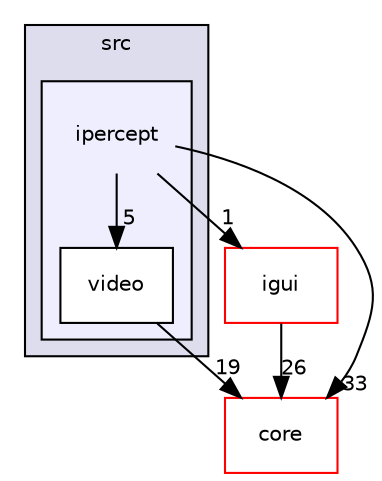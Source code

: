 digraph "F:/etc/repos/OX/src/ipercept" {
  compound=true
  node [ fontsize="10", fontname="Helvetica"];
  edge [ labelfontsize="10", labelfontname="Helvetica"];
  subgraph clusterdir_e47f67a30d4d4d4212d15d4ad651f8fe {
    graph [ bgcolor="#ddddee", pencolor="black", label="src" fontname="Helvetica", fontsize="10", URL="dir_e47f67a30d4d4d4212d15d4ad651f8fe.html"]
  subgraph clusterdir_3c8c9f34303aff1e81abf61caec58c5a {
    graph [ bgcolor="#eeeeff", pencolor="black", label="" URL="dir_3c8c9f34303aff1e81abf61caec58c5a.html"];
    dir_3c8c9f34303aff1e81abf61caec58c5a [shape=plaintext label="ipercept"];
    dir_86fee3de50417a25290c3c5975b6e302 [shape=box label="video" color="black" fillcolor="white" style="filled" URL="dir_86fee3de50417a25290c3c5975b6e302.html"];
  }
  }
  dir_f10492b040ab898fd5fad18eb0180e82 [shape=box label="igui" fillcolor="white" style="filled" color="red" URL="dir_f10492b040ab898fd5fad18eb0180e82.html"];
  dir_f4b985054fc4de7cedd74d4b3d6a239a [shape=box label="core" fillcolor="white" style="filled" color="red" URL="dir_f4b985054fc4de7cedd74d4b3d6a239a.html"];
  dir_86fee3de50417a25290c3c5975b6e302->dir_f4b985054fc4de7cedd74d4b3d6a239a [headlabel="19", labeldistance=1.5 headhref="dir_000024_000012.html"];
  dir_3c8c9f34303aff1e81abf61caec58c5a->dir_86fee3de50417a25290c3c5975b6e302 [headlabel="5", labeldistance=1.5 headhref="dir_000023_000024.html"];
  dir_3c8c9f34303aff1e81abf61caec58c5a->dir_f10492b040ab898fd5fad18eb0180e82 [headlabel="1", labeldistance=1.5 headhref="dir_000023_000013.html"];
  dir_3c8c9f34303aff1e81abf61caec58c5a->dir_f4b985054fc4de7cedd74d4b3d6a239a [headlabel="33", labeldistance=1.5 headhref="dir_000023_000012.html"];
  dir_f10492b040ab898fd5fad18eb0180e82->dir_f4b985054fc4de7cedd74d4b3d6a239a [headlabel="26", labeldistance=1.5 headhref="dir_000013_000012.html"];
}
